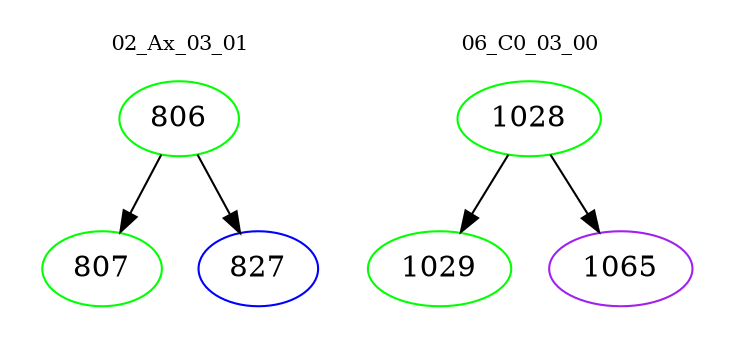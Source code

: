 digraph{
subgraph cluster_0 {
color = white
label = "02_Ax_03_01";
fontsize=10;
T0_806 [label="806", color="green"]
T0_806 -> T0_807 [color="black"]
T0_807 [label="807", color="green"]
T0_806 -> T0_827 [color="black"]
T0_827 [label="827", color="blue"]
}
subgraph cluster_1 {
color = white
label = "06_C0_03_00";
fontsize=10;
T1_1028 [label="1028", color="green"]
T1_1028 -> T1_1029 [color="black"]
T1_1029 [label="1029", color="green"]
T1_1028 -> T1_1065 [color="black"]
T1_1065 [label="1065", color="purple"]
}
}
